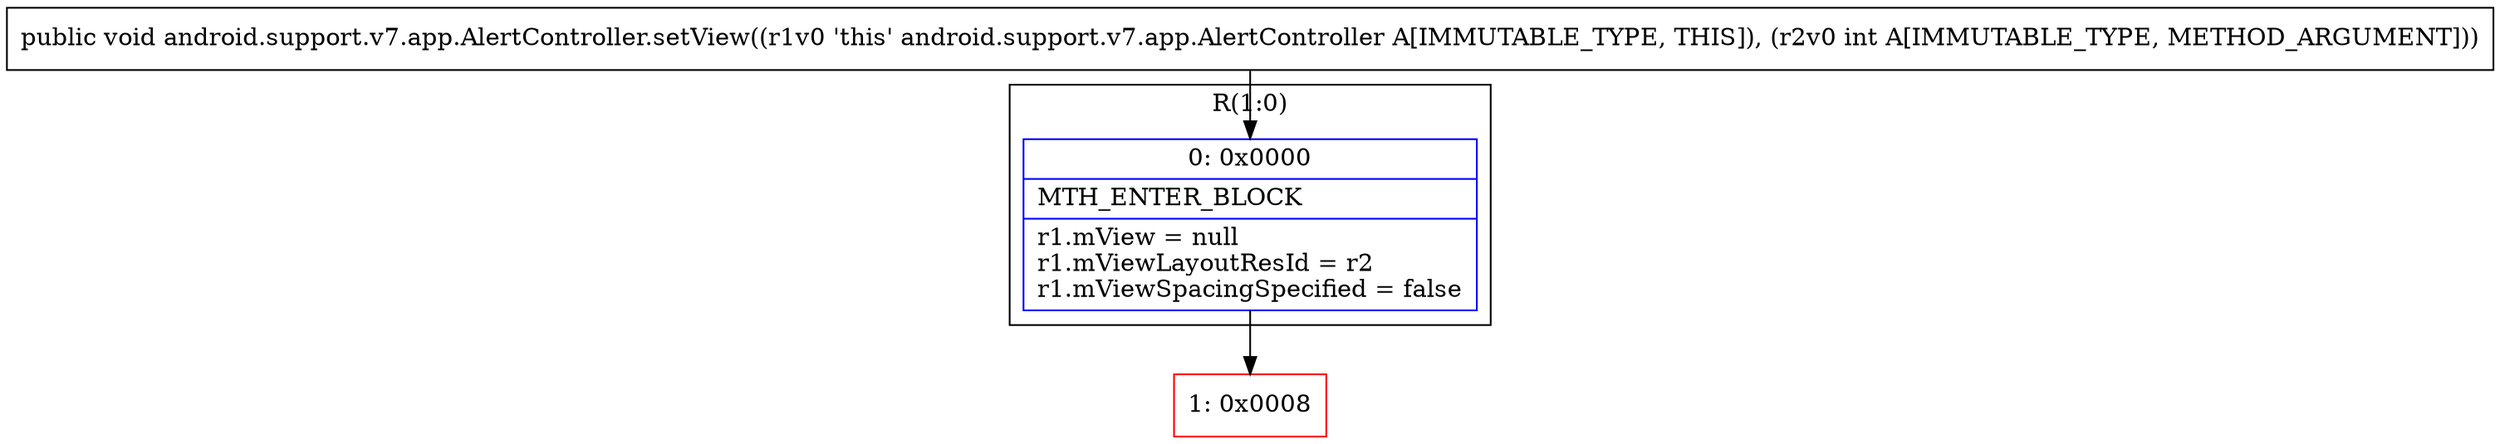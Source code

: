 digraph "CFG forandroid.support.v7.app.AlertController.setView(I)V" {
subgraph cluster_Region_592217682 {
label = "R(1:0)";
node [shape=record,color=blue];
Node_0 [shape=record,label="{0\:\ 0x0000|MTH_ENTER_BLOCK\l|r1.mView = null\lr1.mViewLayoutResId = r2\lr1.mViewSpacingSpecified = false\l}"];
}
Node_1 [shape=record,color=red,label="{1\:\ 0x0008}"];
MethodNode[shape=record,label="{public void android.support.v7.app.AlertController.setView((r1v0 'this' android.support.v7.app.AlertController A[IMMUTABLE_TYPE, THIS]), (r2v0 int A[IMMUTABLE_TYPE, METHOD_ARGUMENT])) }"];
MethodNode -> Node_0;
Node_0 -> Node_1;
}

